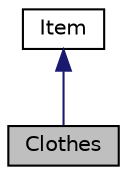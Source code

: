 digraph "Clothes"
{
  edge [fontname="Helvetica",fontsize="10",labelfontname="Helvetica",labelfontsize="10"];
  node [fontname="Helvetica",fontsize="10",shape=record];
  Node2 [label="Clothes",height=0.2,width=0.4,color="black", fillcolor="grey75", style="filled", fontcolor="black"];
  Node3 -> Node2 [dir="back",color="midnightblue",fontsize="10",style="solid",fontname="Helvetica"];
  Node3 [label="Item",height=0.2,width=0.4,color="black", fillcolor="white", style="filled",URL="$classItem.html",tooltip="Un Item est un objet qui permet de construire ensuite des vetements et des consommables. "];
}

